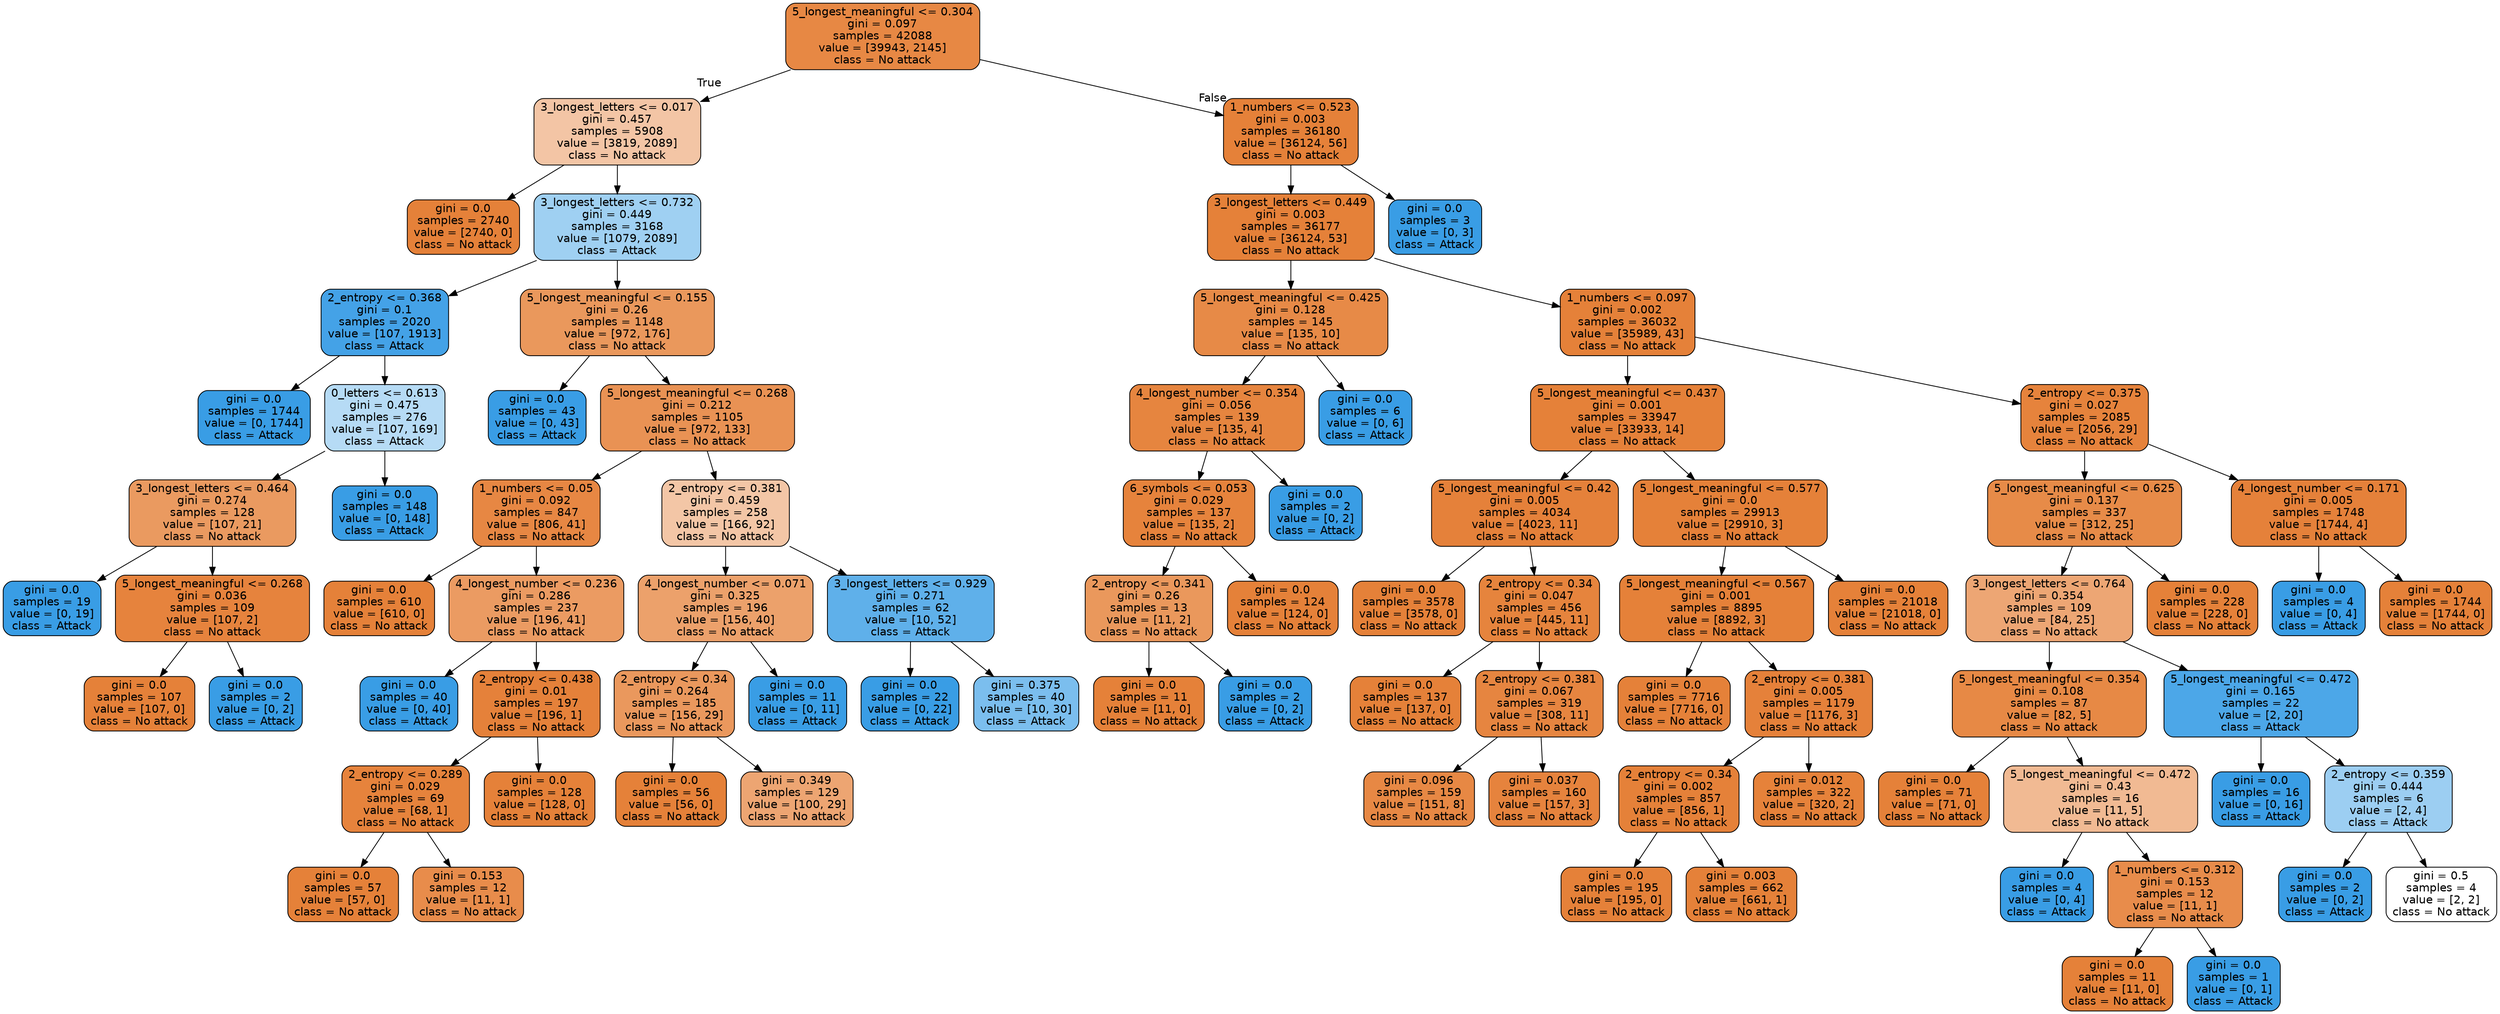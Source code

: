 digraph Tree {
node [shape=box, style="filled, rounded", color="black", fontname=helvetica] ;
edge [fontname=helvetica] ;
0 [label="5_longest_meaningful <= 0.304\ngini = 0.097\nsamples = 42088\nvalue = [39943, 2145]\nclass = No attack", fillcolor="#e58139f1"] ;
1 [label="3_longest_letters <= 0.017\ngini = 0.457\nsamples = 5908\nvalue = [3819, 2089]\nclass = No attack", fillcolor="#e5813974"] ;
0 -> 1 [labeldistance=2.5, labelangle=45, headlabel="True"] ;
2 [label="gini = 0.0\nsamples = 2740\nvalue = [2740, 0]\nclass = No attack", fillcolor="#e58139ff"] ;
1 -> 2 ;
3 [label="3_longest_letters <= 0.732\ngini = 0.449\nsamples = 3168\nvalue = [1079, 2089]\nclass = Attack", fillcolor="#399de57b"] ;
1 -> 3 ;
4 [label="2_entropy <= 0.368\ngini = 0.1\nsamples = 2020\nvalue = [107, 1913]\nclass = Attack", fillcolor="#399de5f1"] ;
3 -> 4 ;
5 [label="gini = 0.0\nsamples = 1744\nvalue = [0, 1744]\nclass = Attack", fillcolor="#399de5ff"] ;
4 -> 5 ;
6 [label="0_letters <= 0.613\ngini = 0.475\nsamples = 276\nvalue = [107, 169]\nclass = Attack", fillcolor="#399de55e"] ;
4 -> 6 ;
7 [label="3_longest_letters <= 0.464\ngini = 0.274\nsamples = 128\nvalue = [107, 21]\nclass = No attack", fillcolor="#e58139cd"] ;
6 -> 7 ;
8 [label="gini = 0.0\nsamples = 19\nvalue = [0, 19]\nclass = Attack", fillcolor="#399de5ff"] ;
7 -> 8 ;
9 [label="5_longest_meaningful <= 0.268\ngini = 0.036\nsamples = 109\nvalue = [107, 2]\nclass = No attack", fillcolor="#e58139fa"] ;
7 -> 9 ;
10 [label="gini = 0.0\nsamples = 107\nvalue = [107, 0]\nclass = No attack", fillcolor="#e58139ff"] ;
9 -> 10 ;
11 [label="gini = 0.0\nsamples = 2\nvalue = [0, 2]\nclass = Attack", fillcolor="#399de5ff"] ;
9 -> 11 ;
12 [label="gini = 0.0\nsamples = 148\nvalue = [0, 148]\nclass = Attack", fillcolor="#399de5ff"] ;
6 -> 12 ;
13 [label="5_longest_meaningful <= 0.155\ngini = 0.26\nsamples = 1148\nvalue = [972, 176]\nclass = No attack", fillcolor="#e58139d1"] ;
3 -> 13 ;
14 [label="gini = 0.0\nsamples = 43\nvalue = [0, 43]\nclass = Attack", fillcolor="#399de5ff"] ;
13 -> 14 ;
15 [label="5_longest_meaningful <= 0.268\ngini = 0.212\nsamples = 1105\nvalue = [972, 133]\nclass = No attack", fillcolor="#e58139dc"] ;
13 -> 15 ;
16 [label="1_numbers <= 0.05\ngini = 0.092\nsamples = 847\nvalue = [806, 41]\nclass = No attack", fillcolor="#e58139f2"] ;
15 -> 16 ;
17 [label="gini = 0.0\nsamples = 610\nvalue = [610, 0]\nclass = No attack", fillcolor="#e58139ff"] ;
16 -> 17 ;
18 [label="4_longest_number <= 0.236\ngini = 0.286\nsamples = 237\nvalue = [196, 41]\nclass = No attack", fillcolor="#e58139ca"] ;
16 -> 18 ;
19 [label="gini = 0.0\nsamples = 40\nvalue = [0, 40]\nclass = Attack", fillcolor="#399de5ff"] ;
18 -> 19 ;
20 [label="2_entropy <= 0.438\ngini = 0.01\nsamples = 197\nvalue = [196, 1]\nclass = No attack", fillcolor="#e58139fe"] ;
18 -> 20 ;
21 [label="2_entropy <= 0.289\ngini = 0.029\nsamples = 69\nvalue = [68, 1]\nclass = No attack", fillcolor="#e58139fb"] ;
20 -> 21 ;
22 [label="gini = 0.0\nsamples = 57\nvalue = [57, 0]\nclass = No attack", fillcolor="#e58139ff"] ;
21 -> 22 ;
23 [label="gini = 0.153\nsamples = 12\nvalue = [11, 1]\nclass = No attack", fillcolor="#e58139e8"] ;
21 -> 23 ;
24 [label="gini = 0.0\nsamples = 128\nvalue = [128, 0]\nclass = No attack", fillcolor="#e58139ff"] ;
20 -> 24 ;
25 [label="2_entropy <= 0.381\ngini = 0.459\nsamples = 258\nvalue = [166, 92]\nclass = No attack", fillcolor="#e5813972"] ;
15 -> 25 ;
26 [label="4_longest_number <= 0.071\ngini = 0.325\nsamples = 196\nvalue = [156, 40]\nclass = No attack", fillcolor="#e58139be"] ;
25 -> 26 ;
27 [label="2_entropy <= 0.34\ngini = 0.264\nsamples = 185\nvalue = [156, 29]\nclass = No attack", fillcolor="#e58139d0"] ;
26 -> 27 ;
28 [label="gini = 0.0\nsamples = 56\nvalue = [56, 0]\nclass = No attack", fillcolor="#e58139ff"] ;
27 -> 28 ;
29 [label="gini = 0.349\nsamples = 129\nvalue = [100, 29]\nclass = No attack", fillcolor="#e58139b5"] ;
27 -> 29 ;
30 [label="gini = 0.0\nsamples = 11\nvalue = [0, 11]\nclass = Attack", fillcolor="#399de5ff"] ;
26 -> 30 ;
31 [label="3_longest_letters <= 0.929\ngini = 0.271\nsamples = 62\nvalue = [10, 52]\nclass = Attack", fillcolor="#399de5ce"] ;
25 -> 31 ;
32 [label="gini = 0.0\nsamples = 22\nvalue = [0, 22]\nclass = Attack", fillcolor="#399de5ff"] ;
31 -> 32 ;
33 [label="gini = 0.375\nsamples = 40\nvalue = [10, 30]\nclass = Attack", fillcolor="#399de5aa"] ;
31 -> 33 ;
34 [label="1_numbers <= 0.523\ngini = 0.003\nsamples = 36180\nvalue = [36124, 56]\nclass = No attack", fillcolor="#e58139ff"] ;
0 -> 34 [labeldistance=2.5, labelangle=-45, headlabel="False"] ;
35 [label="3_longest_letters <= 0.449\ngini = 0.003\nsamples = 36177\nvalue = [36124, 53]\nclass = No attack", fillcolor="#e58139ff"] ;
34 -> 35 ;
36 [label="5_longest_meaningful <= 0.425\ngini = 0.128\nsamples = 145\nvalue = [135, 10]\nclass = No attack", fillcolor="#e58139ec"] ;
35 -> 36 ;
37 [label="4_longest_number <= 0.354\ngini = 0.056\nsamples = 139\nvalue = [135, 4]\nclass = No attack", fillcolor="#e58139f7"] ;
36 -> 37 ;
38 [label="6_symbols <= 0.053\ngini = 0.029\nsamples = 137\nvalue = [135, 2]\nclass = No attack", fillcolor="#e58139fb"] ;
37 -> 38 ;
39 [label="2_entropy <= 0.341\ngini = 0.26\nsamples = 13\nvalue = [11, 2]\nclass = No attack", fillcolor="#e58139d1"] ;
38 -> 39 ;
40 [label="gini = 0.0\nsamples = 11\nvalue = [11, 0]\nclass = No attack", fillcolor="#e58139ff"] ;
39 -> 40 ;
41 [label="gini = 0.0\nsamples = 2\nvalue = [0, 2]\nclass = Attack", fillcolor="#399de5ff"] ;
39 -> 41 ;
42 [label="gini = 0.0\nsamples = 124\nvalue = [124, 0]\nclass = No attack", fillcolor="#e58139ff"] ;
38 -> 42 ;
43 [label="gini = 0.0\nsamples = 2\nvalue = [0, 2]\nclass = Attack", fillcolor="#399de5ff"] ;
37 -> 43 ;
44 [label="gini = 0.0\nsamples = 6\nvalue = [0, 6]\nclass = Attack", fillcolor="#399de5ff"] ;
36 -> 44 ;
45 [label="1_numbers <= 0.097\ngini = 0.002\nsamples = 36032\nvalue = [35989, 43]\nclass = No attack", fillcolor="#e58139ff"] ;
35 -> 45 ;
46 [label="5_longest_meaningful <= 0.437\ngini = 0.001\nsamples = 33947\nvalue = [33933, 14]\nclass = No attack", fillcolor="#e58139ff"] ;
45 -> 46 ;
47 [label="5_longest_meaningful <= 0.42\ngini = 0.005\nsamples = 4034\nvalue = [4023, 11]\nclass = No attack", fillcolor="#e58139fe"] ;
46 -> 47 ;
48 [label="gini = 0.0\nsamples = 3578\nvalue = [3578, 0]\nclass = No attack", fillcolor="#e58139ff"] ;
47 -> 48 ;
49 [label="2_entropy <= 0.34\ngini = 0.047\nsamples = 456\nvalue = [445, 11]\nclass = No attack", fillcolor="#e58139f9"] ;
47 -> 49 ;
50 [label="gini = 0.0\nsamples = 137\nvalue = [137, 0]\nclass = No attack", fillcolor="#e58139ff"] ;
49 -> 50 ;
51 [label="2_entropy <= 0.381\ngini = 0.067\nsamples = 319\nvalue = [308, 11]\nclass = No attack", fillcolor="#e58139f6"] ;
49 -> 51 ;
52 [label="gini = 0.096\nsamples = 159\nvalue = [151, 8]\nclass = No attack", fillcolor="#e58139f1"] ;
51 -> 52 ;
53 [label="gini = 0.037\nsamples = 160\nvalue = [157, 3]\nclass = No attack", fillcolor="#e58139fa"] ;
51 -> 53 ;
54 [label="5_longest_meaningful <= 0.577\ngini = 0.0\nsamples = 29913\nvalue = [29910, 3]\nclass = No attack", fillcolor="#e58139ff"] ;
46 -> 54 ;
55 [label="5_longest_meaningful <= 0.567\ngini = 0.001\nsamples = 8895\nvalue = [8892, 3]\nclass = No attack", fillcolor="#e58139ff"] ;
54 -> 55 ;
56 [label="gini = 0.0\nsamples = 7716\nvalue = [7716, 0]\nclass = No attack", fillcolor="#e58139ff"] ;
55 -> 56 ;
57 [label="2_entropy <= 0.381\ngini = 0.005\nsamples = 1179\nvalue = [1176, 3]\nclass = No attack", fillcolor="#e58139fe"] ;
55 -> 57 ;
58 [label="2_entropy <= 0.34\ngini = 0.002\nsamples = 857\nvalue = [856, 1]\nclass = No attack", fillcolor="#e58139ff"] ;
57 -> 58 ;
59 [label="gini = 0.0\nsamples = 195\nvalue = [195, 0]\nclass = No attack", fillcolor="#e58139ff"] ;
58 -> 59 ;
60 [label="gini = 0.003\nsamples = 662\nvalue = [661, 1]\nclass = No attack", fillcolor="#e58139ff"] ;
58 -> 60 ;
61 [label="gini = 0.012\nsamples = 322\nvalue = [320, 2]\nclass = No attack", fillcolor="#e58139fd"] ;
57 -> 61 ;
62 [label="gini = 0.0\nsamples = 21018\nvalue = [21018, 0]\nclass = No attack", fillcolor="#e58139ff"] ;
54 -> 62 ;
63 [label="2_entropy <= 0.375\ngini = 0.027\nsamples = 2085\nvalue = [2056, 29]\nclass = No attack", fillcolor="#e58139fb"] ;
45 -> 63 ;
64 [label="5_longest_meaningful <= 0.625\ngini = 0.137\nsamples = 337\nvalue = [312, 25]\nclass = No attack", fillcolor="#e58139eb"] ;
63 -> 64 ;
65 [label="3_longest_letters <= 0.764\ngini = 0.354\nsamples = 109\nvalue = [84, 25]\nclass = No attack", fillcolor="#e58139b3"] ;
64 -> 65 ;
66 [label="5_longest_meaningful <= 0.354\ngini = 0.108\nsamples = 87\nvalue = [82, 5]\nclass = No attack", fillcolor="#e58139ef"] ;
65 -> 66 ;
67 [label="gini = 0.0\nsamples = 71\nvalue = [71, 0]\nclass = No attack", fillcolor="#e58139ff"] ;
66 -> 67 ;
68 [label="5_longest_meaningful <= 0.472\ngini = 0.43\nsamples = 16\nvalue = [11, 5]\nclass = No attack", fillcolor="#e581398b"] ;
66 -> 68 ;
69 [label="gini = 0.0\nsamples = 4\nvalue = [0, 4]\nclass = Attack", fillcolor="#399de5ff"] ;
68 -> 69 ;
70 [label="1_numbers <= 0.312\ngini = 0.153\nsamples = 12\nvalue = [11, 1]\nclass = No attack", fillcolor="#e58139e8"] ;
68 -> 70 ;
71 [label="gini = 0.0\nsamples = 11\nvalue = [11, 0]\nclass = No attack", fillcolor="#e58139ff"] ;
70 -> 71 ;
72 [label="gini = 0.0\nsamples = 1\nvalue = [0, 1]\nclass = Attack", fillcolor="#399de5ff"] ;
70 -> 72 ;
73 [label="5_longest_meaningful <= 0.472\ngini = 0.165\nsamples = 22\nvalue = [2, 20]\nclass = Attack", fillcolor="#399de5e6"] ;
65 -> 73 ;
74 [label="gini = 0.0\nsamples = 16\nvalue = [0, 16]\nclass = Attack", fillcolor="#399de5ff"] ;
73 -> 74 ;
75 [label="2_entropy <= 0.359\ngini = 0.444\nsamples = 6\nvalue = [2, 4]\nclass = Attack", fillcolor="#399de57f"] ;
73 -> 75 ;
76 [label="gini = 0.0\nsamples = 2\nvalue = [0, 2]\nclass = Attack", fillcolor="#399de5ff"] ;
75 -> 76 ;
77 [label="gini = 0.5\nsamples = 4\nvalue = [2, 2]\nclass = No attack", fillcolor="#e5813900"] ;
75 -> 77 ;
78 [label="gini = 0.0\nsamples = 228\nvalue = [228, 0]\nclass = No attack", fillcolor="#e58139ff"] ;
64 -> 78 ;
79 [label="4_longest_number <= 0.171\ngini = 0.005\nsamples = 1748\nvalue = [1744, 4]\nclass = No attack", fillcolor="#e58139fe"] ;
63 -> 79 ;
80 [label="gini = 0.0\nsamples = 4\nvalue = [0, 4]\nclass = Attack", fillcolor="#399de5ff"] ;
79 -> 80 ;
81 [label="gini = 0.0\nsamples = 1744\nvalue = [1744, 0]\nclass = No attack", fillcolor="#e58139ff"] ;
79 -> 81 ;
82 [label="gini = 0.0\nsamples = 3\nvalue = [0, 3]\nclass = Attack", fillcolor="#399de5ff"] ;
34 -> 82 ;
}